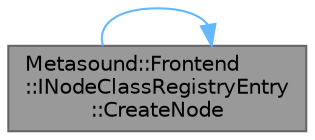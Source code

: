 digraph "Metasound::Frontend::INodeClassRegistryEntry::CreateNode"
{
 // INTERACTIVE_SVG=YES
 // LATEX_PDF_SIZE
  bgcolor="transparent";
  edge [fontname=Helvetica,fontsize=10,labelfontname=Helvetica,labelfontsize=10];
  node [fontname=Helvetica,fontsize=10,shape=box,height=0.2,width=0.4];
  rankdir="LR";
  Node1 [id="Node000001",label="Metasound::Frontend\l::INodeClassRegistryEntry\l::CreateNode",height=0.2,width=0.4,color="gray40", fillcolor="grey60", style="filled", fontcolor="black",tooltip="Create a node given FNodeData."];
  Node1 -> Node1 [id="edge1_Node000001_Node000001",color="steelblue1",style="solid",tooltip=" "];
}
